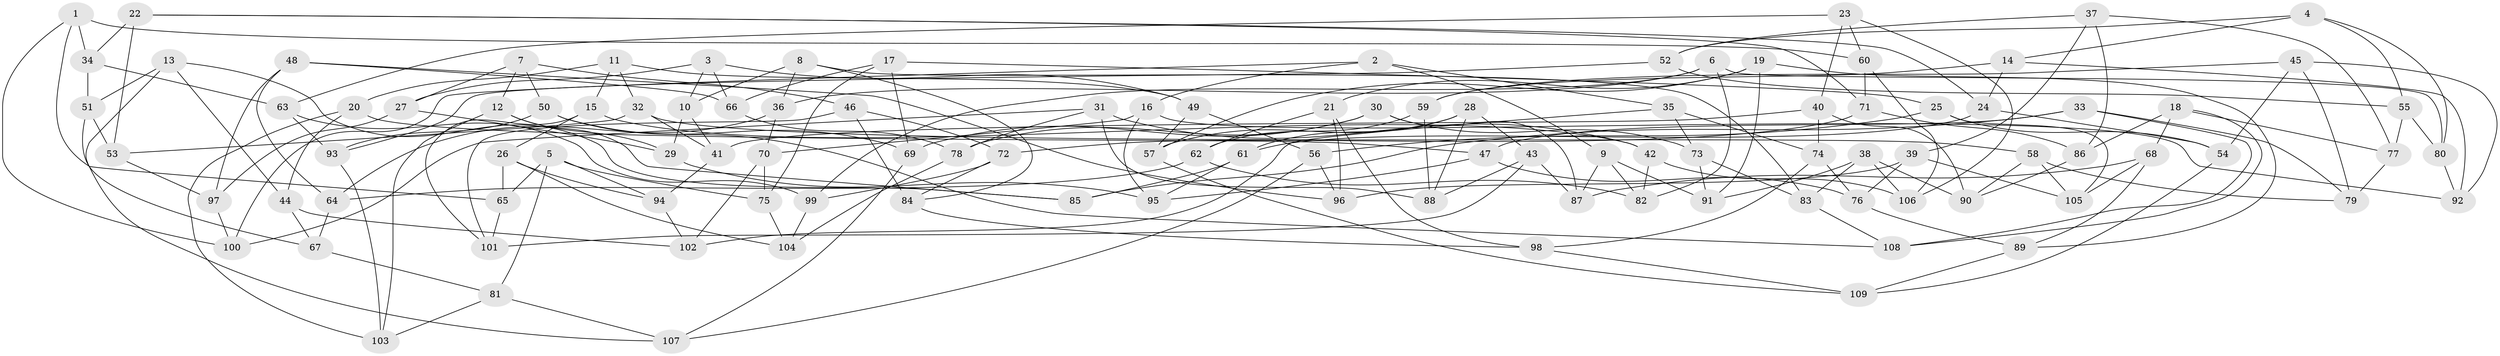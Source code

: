 // coarse degree distribution, {6: 0.578125, 4: 0.296875, 5: 0.125}
// Generated by graph-tools (version 1.1) at 2025/52/02/27/25 19:52:33]
// undirected, 109 vertices, 218 edges
graph export_dot {
graph [start="1"]
  node [color=gray90,style=filled];
  1;
  2;
  3;
  4;
  5;
  6;
  7;
  8;
  9;
  10;
  11;
  12;
  13;
  14;
  15;
  16;
  17;
  18;
  19;
  20;
  21;
  22;
  23;
  24;
  25;
  26;
  27;
  28;
  29;
  30;
  31;
  32;
  33;
  34;
  35;
  36;
  37;
  38;
  39;
  40;
  41;
  42;
  43;
  44;
  45;
  46;
  47;
  48;
  49;
  50;
  51;
  52;
  53;
  54;
  55;
  56;
  57;
  58;
  59;
  60;
  61;
  62;
  63;
  64;
  65;
  66;
  67;
  68;
  69;
  70;
  71;
  72;
  73;
  74;
  75;
  76;
  77;
  78;
  79;
  80;
  81;
  82;
  83;
  84;
  85;
  86;
  87;
  88;
  89;
  90;
  91;
  92;
  93;
  94;
  95;
  96;
  97;
  98;
  99;
  100;
  101;
  102;
  103;
  104;
  105;
  106;
  107;
  108;
  109;
  1 -- 60;
  1 -- 65;
  1 -- 34;
  1 -- 100;
  2 -- 9;
  2 -- 16;
  2 -- 35;
  2 -- 100;
  3 -- 66;
  3 -- 49;
  3 -- 27;
  3 -- 10;
  4 -- 80;
  4 -- 52;
  4 -- 55;
  4 -- 14;
  5 -- 65;
  5 -- 94;
  5 -- 81;
  5 -- 75;
  6 -- 36;
  6 -- 80;
  6 -- 99;
  6 -- 82;
  7 -- 27;
  7 -- 46;
  7 -- 50;
  7 -- 12;
  8 -- 83;
  8 -- 84;
  8 -- 36;
  8 -- 10;
  9 -- 87;
  9 -- 82;
  9 -- 91;
  10 -- 29;
  10 -- 41;
  11 -- 15;
  11 -- 49;
  11 -- 32;
  11 -- 20;
  12 -- 103;
  12 -- 29;
  12 -- 85;
  13 -- 44;
  13 -- 107;
  13 -- 85;
  13 -- 51;
  14 -- 24;
  14 -- 92;
  14 -- 59;
  15 -- 42;
  15 -- 101;
  15 -- 26;
  16 -- 92;
  16 -- 70;
  16 -- 95;
  17 -- 75;
  17 -- 25;
  17 -- 66;
  17 -- 69;
  18 -- 77;
  18 -- 86;
  18 -- 108;
  18 -- 68;
  19 -- 21;
  19 -- 57;
  19 -- 89;
  19 -- 91;
  20 -- 103;
  20 -- 47;
  20 -- 44;
  21 -- 96;
  21 -- 62;
  21 -- 98;
  22 -- 24;
  22 -- 53;
  22 -- 71;
  22 -- 34;
  23 -- 60;
  23 -- 106;
  23 -- 63;
  23 -- 40;
  24 -- 54;
  24 -- 61;
  25 -- 54;
  25 -- 56;
  25 -- 105;
  26 -- 65;
  26 -- 94;
  26 -- 104;
  27 -- 97;
  27 -- 29;
  28 -- 57;
  28 -- 61;
  28 -- 88;
  28 -- 43;
  29 -- 95;
  30 -- 73;
  30 -- 78;
  30 -- 69;
  30 -- 87;
  31 -- 42;
  31 -- 100;
  31 -- 88;
  31 -- 78;
  32 -- 41;
  32 -- 58;
  32 -- 53;
  33 -- 79;
  33 -- 47;
  33 -- 108;
  33 -- 85;
  34 -- 51;
  34 -- 63;
  35 -- 73;
  35 -- 102;
  35 -- 74;
  36 -- 70;
  36 -- 64;
  37 -- 39;
  37 -- 52;
  37 -- 77;
  37 -- 86;
  38 -- 106;
  38 -- 90;
  38 -- 83;
  38 -- 91;
  39 -- 105;
  39 -- 76;
  39 -- 96;
  40 -- 90;
  40 -- 41;
  40 -- 74;
  41 -- 94;
  42 -- 82;
  42 -- 106;
  43 -- 88;
  43 -- 87;
  43 -- 101;
  44 -- 102;
  44 -- 67;
  45 -- 92;
  45 -- 59;
  45 -- 79;
  45 -- 54;
  46 -- 84;
  46 -- 72;
  46 -- 101;
  47 -- 95;
  47 -- 76;
  48 -- 96;
  48 -- 64;
  48 -- 97;
  48 -- 66;
  49 -- 56;
  49 -- 57;
  50 -- 108;
  50 -- 69;
  50 -- 93;
  51 -- 67;
  51 -- 53;
  52 -- 93;
  52 -- 55;
  53 -- 97;
  54 -- 109;
  55 -- 80;
  55 -- 77;
  56 -- 107;
  56 -- 96;
  57 -- 109;
  58 -- 90;
  58 -- 79;
  58 -- 105;
  59 -- 88;
  59 -- 62;
  60 -- 106;
  60 -- 71;
  61 -- 95;
  61 -- 85;
  62 -- 82;
  62 -- 64;
  63 -- 99;
  63 -- 93;
  64 -- 67;
  65 -- 101;
  66 -- 78;
  67 -- 81;
  68 -- 87;
  68 -- 89;
  68 -- 105;
  69 -- 107;
  70 -- 102;
  70 -- 75;
  71 -- 86;
  71 -- 72;
  72 -- 99;
  72 -- 84;
  73 -- 91;
  73 -- 83;
  74 -- 98;
  74 -- 76;
  75 -- 104;
  76 -- 89;
  77 -- 79;
  78 -- 104;
  80 -- 92;
  81 -- 107;
  81 -- 103;
  83 -- 108;
  84 -- 98;
  86 -- 90;
  89 -- 109;
  93 -- 103;
  94 -- 102;
  97 -- 100;
  98 -- 109;
  99 -- 104;
}

